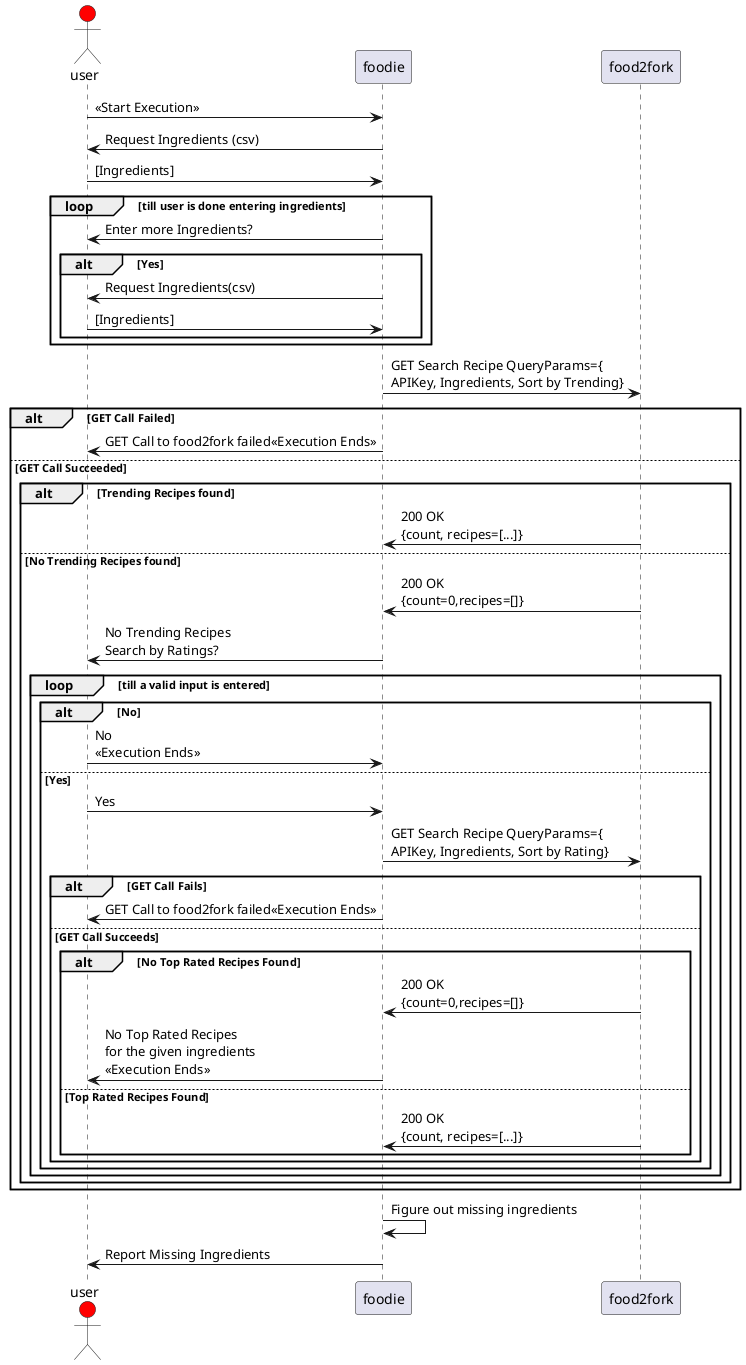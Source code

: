 @startuml
actor user #red
participant foodie
participant food2fork

user->foodie: <<Start Execution>>
foodie->user: Request Ingredients (csv)
user->foodie: [Ingredients]

loop till user is done entering ingredients
    foodie->user: Enter more Ingredients?
    alt Yes
        foodie->user: Request Ingredients(csv)
        user->foodie: [Ingredients]
    end
end

foodie->food2fork: GET Search Recipe QueryParams={\nAPIKey, Ingredients, Sort by Trending}
alt GET Call Failed
    foodie->user: GET Call to food2fork failed<<Execution Ends>>
else GET Call Succeeded
    alt Trending Recipes found
        food2fork->foodie: 200 OK\n{count, recipes=[...]}
    else No Trending Recipes found
        food2fork->foodie: 200 OK\n{count=0,recipes=[]}
        foodie->user:No Trending Recipes\nSearch by Ratings?
        loop till a valid input is entered
            alt No
                user->foodie: No\n<<Execution Ends>>
            else Yes
                user->foodie: Yes
                foodie->food2fork: GET Search Recipe QueryParams={\nAPIKey, Ingredients, Sort by Rating}
                alt GET Call Fails
                    foodie->user: GET Call to food2fork failed<<Execution Ends>>
                else GET Call Succeeds
                    alt No Top Rated Recipes Found
                        food2fork->foodie: 200 OK\n{count=0,recipes=[]}
                        foodie->user: No Top Rated Recipes\nfor the given ingredients\n<<Execution Ends>>
                    else Top Rated Recipes Found
                        food2fork->foodie: 200 OK\n{count, recipes=[...]}
                    end
                end
            end
        end
    end
end
foodie->foodie: Figure out missing ingredients
foodie->user: Report Missing Ingredients

@enduml